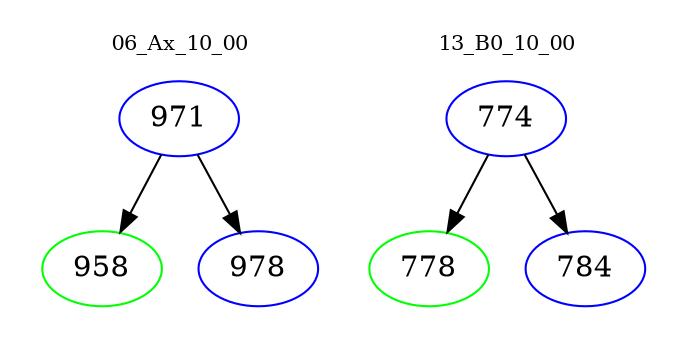 digraph{
subgraph cluster_0 {
color = white
label = "06_Ax_10_00";
fontsize=10;
T0_971 [label="971", color="blue"]
T0_971 -> T0_958 [color="black"]
T0_958 [label="958", color="green"]
T0_971 -> T0_978 [color="black"]
T0_978 [label="978", color="blue"]
}
subgraph cluster_1 {
color = white
label = "13_B0_10_00";
fontsize=10;
T1_774 [label="774", color="blue"]
T1_774 -> T1_778 [color="black"]
T1_778 [label="778", color="green"]
T1_774 -> T1_784 [color="black"]
T1_784 [label="784", color="blue"]
}
}

